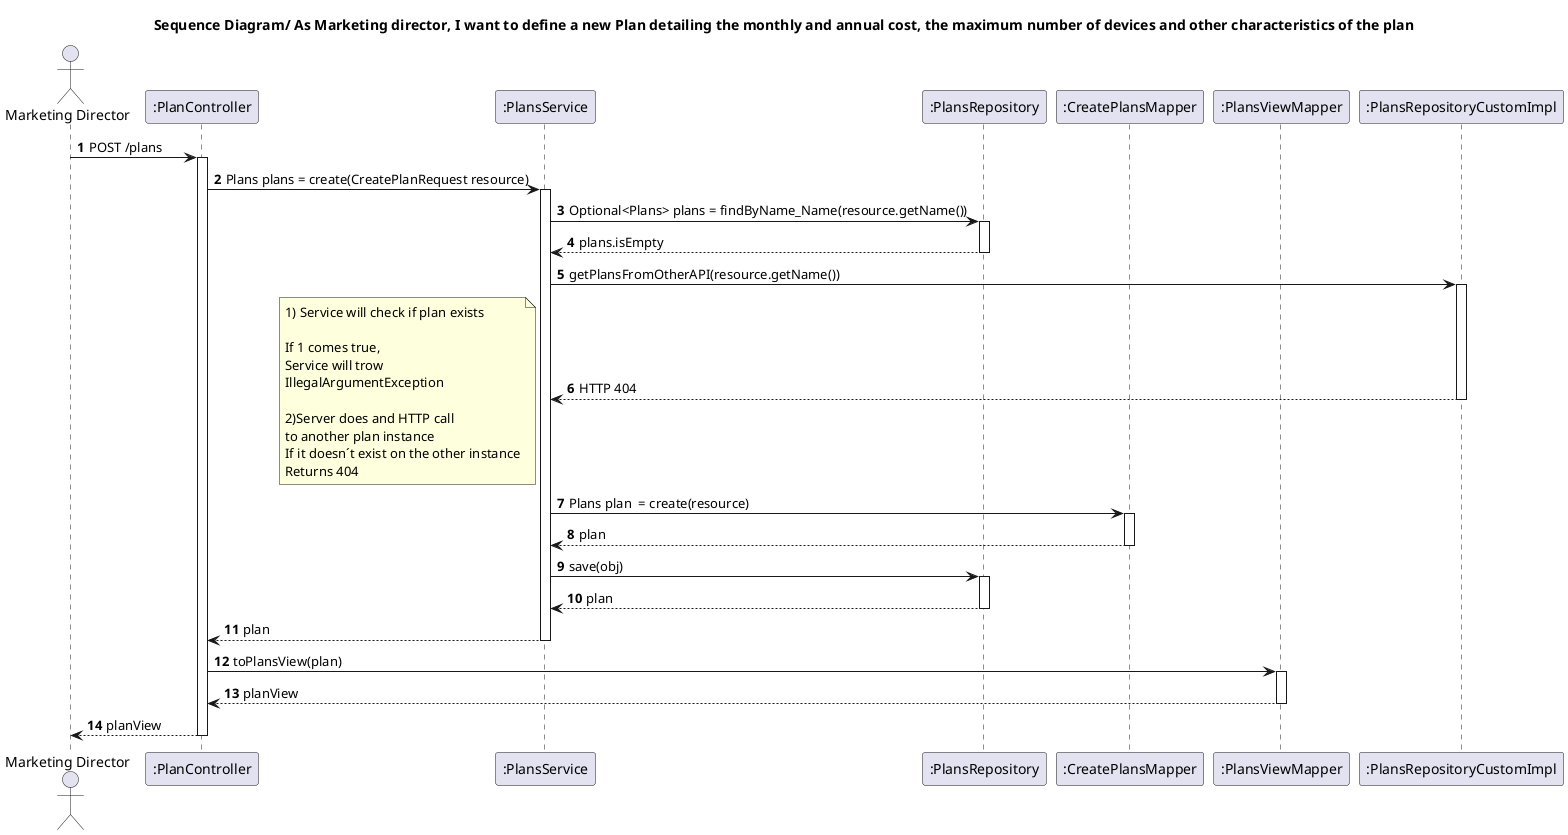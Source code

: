 @startuml
'https://plantuml.com/sequence-diagram
autoactivate on
autonumber
title Sequence Diagram/ As Marketing director, I want to define a new Plan detailing the monthly and annual cost, the maximum number of devices and other characteristics of the plan

autonumber

actor "Marketing Director" as Ac
participant ":PlanController" as Ctrl
participant ":PlansService" as Serv
participant ":PlansRepository" as Repo
participant ":CreatePlansMapper" as Mapper
participant ":PlansViewMapper" as View
participant ":PlansRepositoryCustomImpl" as RepoHTTP

Ac -> Ctrl : POST /plans
Ctrl -> Serv :Plans plans = create(CreatePlanRequest resource)
Serv -> Repo :Optional<Plans> plans = findByName_Name(resource.getName())
Repo --> Serv : plans.isEmpty
Serv->RepoHTTP:getPlansFromOtherAPI(resource.getName())
RepoHTTP-->Serv: HTTP 404
note left
1) Service will check if plan exists

If 1 comes true,
Service will trow
IllegalArgumentException

2)Server does and HTTP call
to another plan instance
If it doesn´t exist on the other instance
Returns 404
end note
Serv -> Mapper :Plans plan  = create(resource)
Mapper --> Serv: plan
Serv -> Repo: save(obj)
Repo --> Serv: plan
Serv --> Ctrl: plan
Ctrl ->View: toPlansView(plan)
View -->Ctrl: planView
Ac <-- Ctrl : planView

@enduml